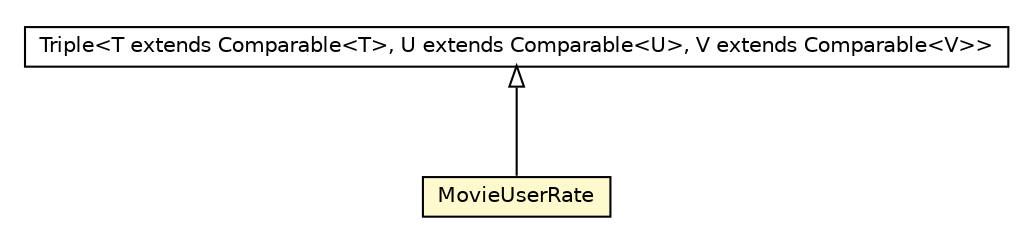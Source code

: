 #!/usr/local/bin/dot
#
# Class diagram 
# Generated by UMLGraph version 5.2 (http://www.umlgraph.org/)
#

digraph G {
	edge [fontname="Helvetica",fontsize=10,labelfontname="Helvetica",labelfontsize=10];
	node [fontname="Helvetica",fontsize=10,shape=plaintext];
	nodesep=0.25;
	ranksep=0.5;
	// it.unica.foresee.utils.Triple<T extends java.lang.Comparable<T>, U extends java.lang.Comparable<U>, V extends java.lang.Comparable<V>>
	c1470 [label=<<table title="it.unica.foresee.utils.Triple" border="0" cellborder="1" cellspacing="0" cellpadding="2" port="p" href="../utils/Triple.html">
		<tr><td><table border="0" cellspacing="0" cellpadding="1">
<tr><td align="center" balign="center"> Triple&lt;T extends Comparable&lt;T&gt;, U extends Comparable&lt;U&gt;, V extends Comparable&lt;V&gt;&gt; </td></tr>
		</table></td></tr>
		</table>>, fontname="Helvetica", fontcolor="black", fontsize=10.0];
	// it.unica.foresee.datasets.MovieUserRate
	c1480 [label=<<table title="it.unica.foresee.datasets.MovieUserRate" border="0" cellborder="1" cellspacing="0" cellpadding="2" port="p" bgcolor="lemonChiffon" href="./MovieUserRate.html">
		<tr><td><table border="0" cellspacing="0" cellpadding="1">
<tr><td align="center" balign="center"> MovieUserRate </td></tr>
		</table></td></tr>
		</table>>, fontname="Helvetica", fontcolor="black", fontsize=10.0];
	//it.unica.foresee.datasets.MovieUserRate extends it.unica.foresee.utils.Triple<java.lang.Integer, java.lang.Integer, java.lang.Integer>
	c1470:p -> c1480:p [dir=back,arrowtail=empty];
}

